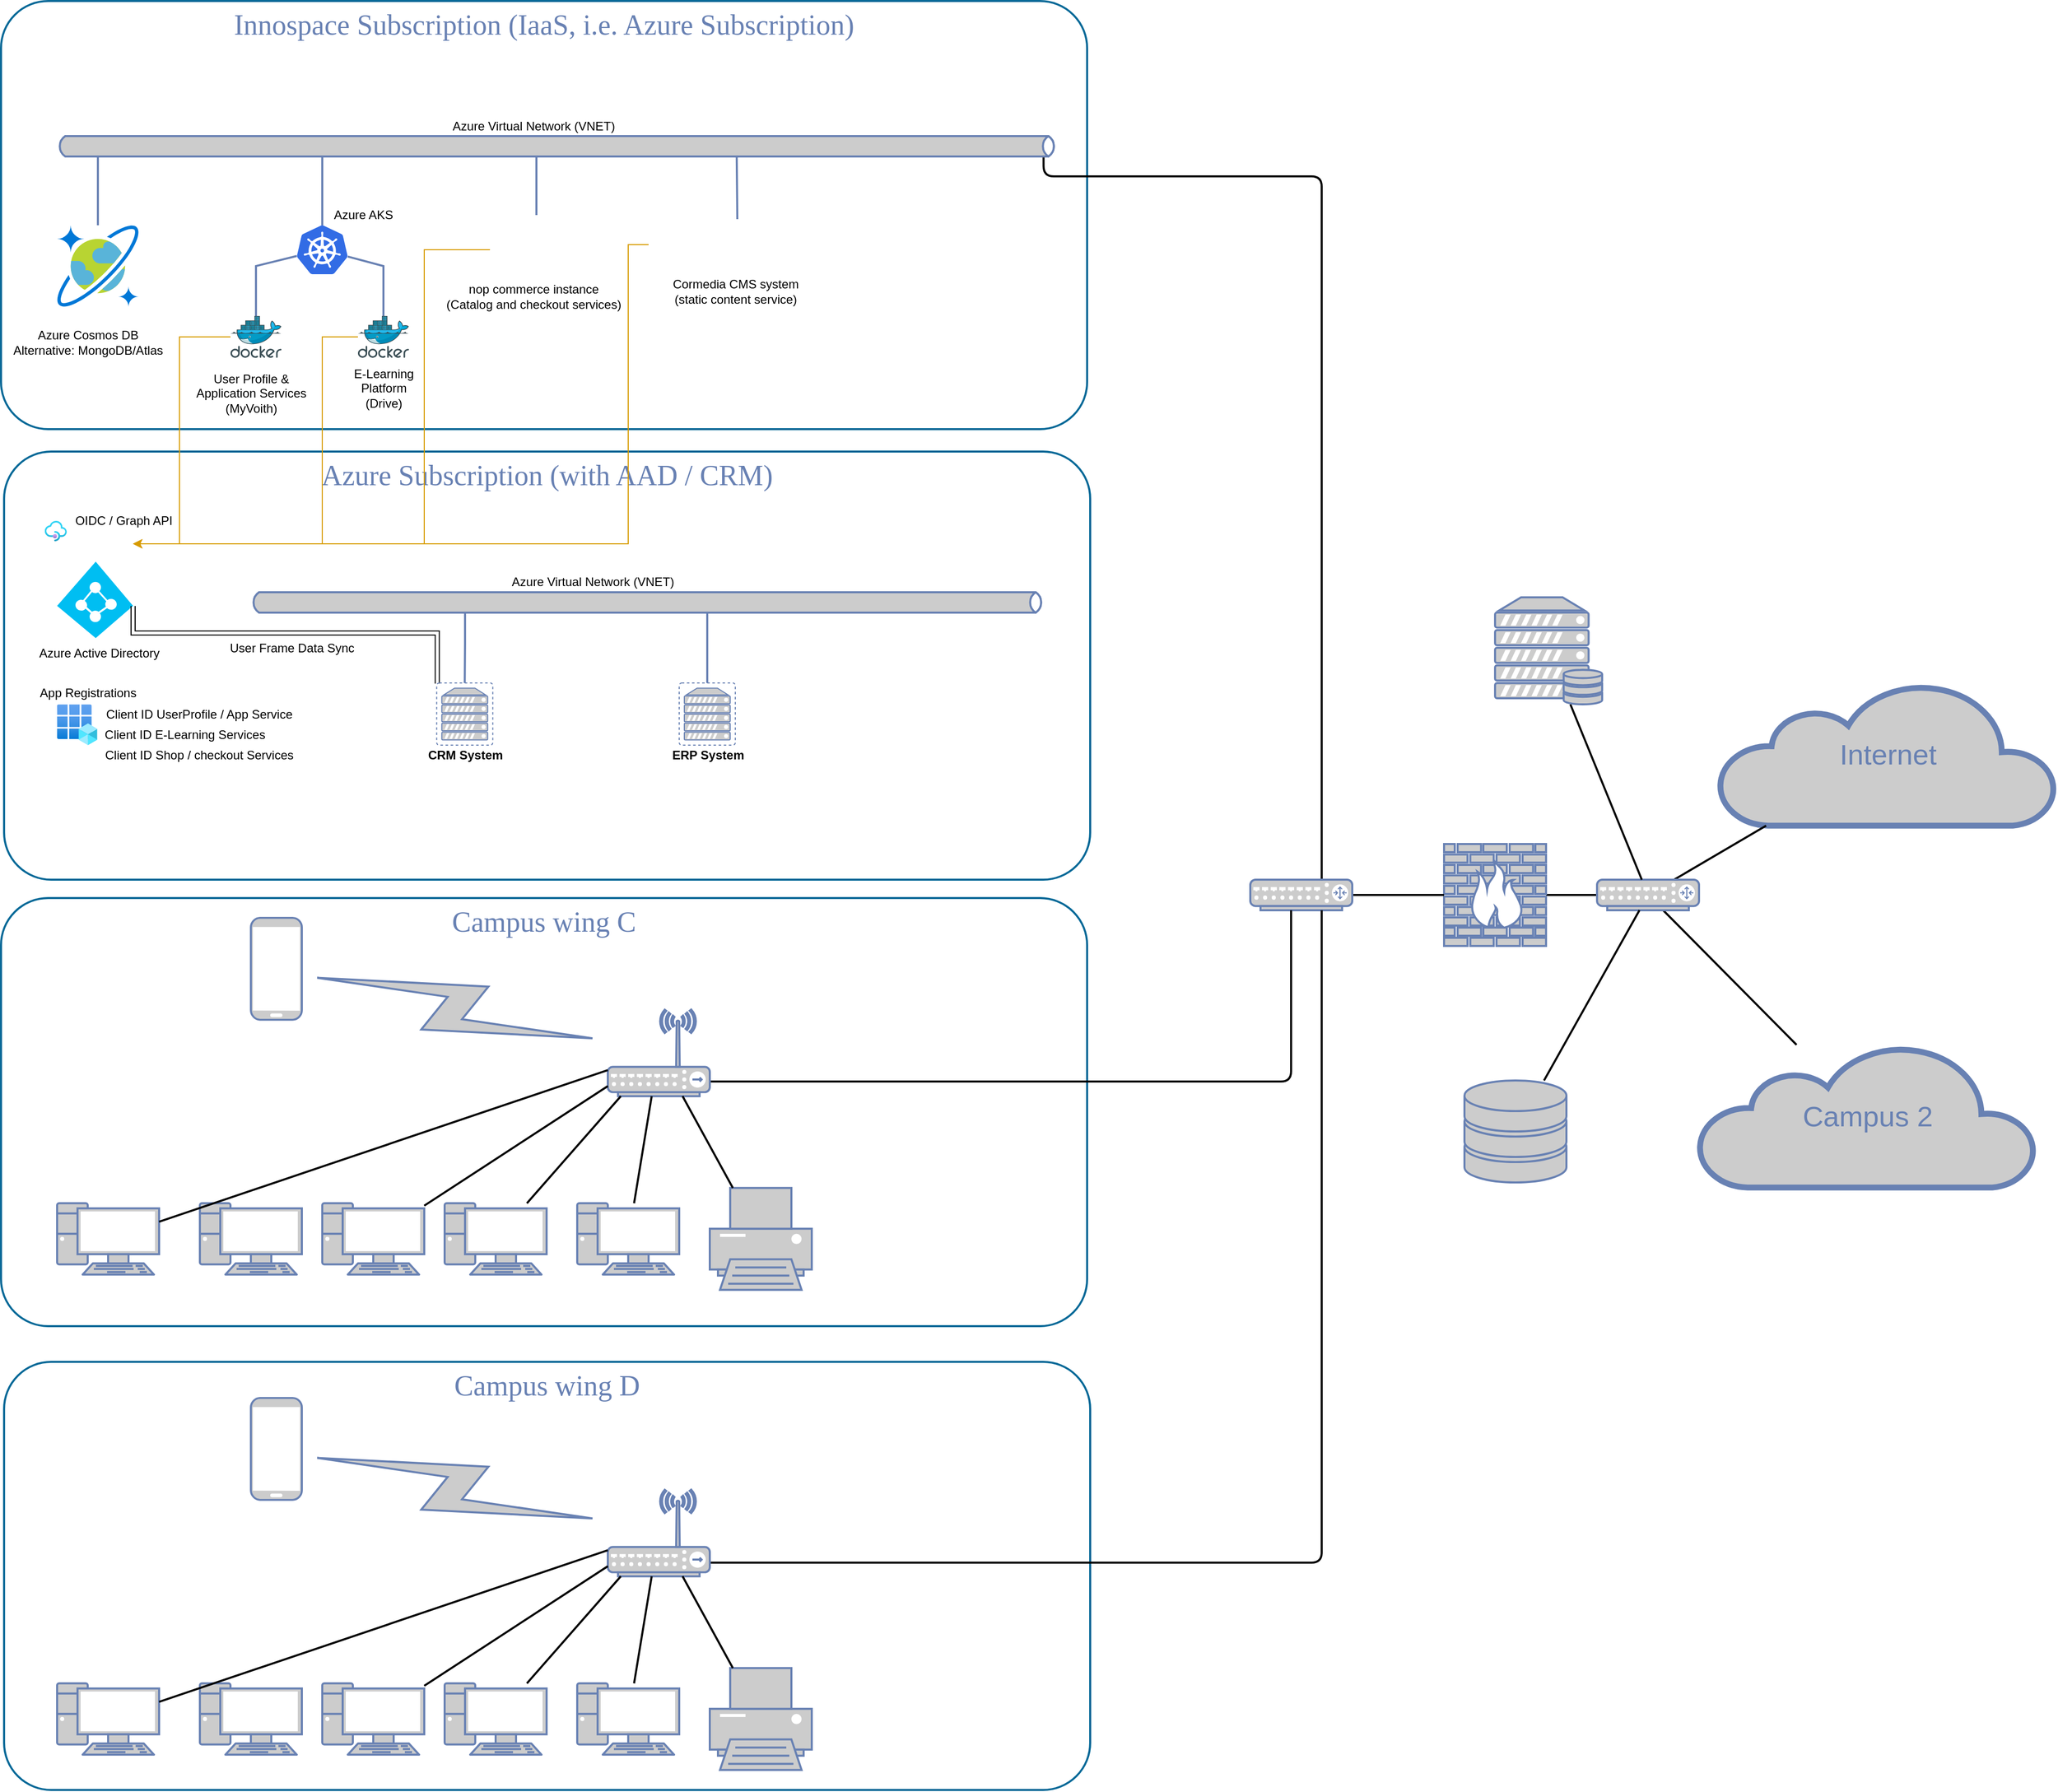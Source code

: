 <mxfile version="14.4.3" type="github">
  <diagram name="Page-1" id="bfe91b75-5d2c-26a0-9c1d-138518896778">
    <mxGraphModel dx="1182" dy="732" grid="1" gridSize="10" guides="1" tooltips="1" connect="1" arrows="1" fold="1" page="1" pageScale="1" pageWidth="1100" pageHeight="850" background="#ffffff" math="0" shadow="0">
      <root>
        <mxCell id="0" />
        <mxCell id="1" parent="0" />
        <mxCell id="7c3789c024ecab99-82" value="Campus wing D" style="rounded=1;whiteSpace=wrap;html=1;shadow=0;comic=0;strokeColor=#036897;strokeWidth=2;fillColor=none;fontFamily=Verdana;fontSize=28;fontColor=#6881B3;align=center;arcSize=11;verticalAlign=top;" parent="1" vertex="1">
          <mxGeometry x="78" y="1355" width="1065" height="420" as="geometry" />
        </mxCell>
        <mxCell id="7c3789c024ecab99-81" value="Campus wing C" style="rounded=1;whiteSpace=wrap;html=1;shadow=0;comic=0;strokeColor=#036897;strokeWidth=2;fillColor=none;fontFamily=Verdana;fontSize=28;fontColor=#6881B3;align=center;arcSize=11;verticalAlign=top;" parent="1" vertex="1">
          <mxGeometry x="75" y="900" width="1065" height="420" as="geometry" />
        </mxCell>
        <mxCell id="7c3789c024ecab99-79" value="Azure Subscription (with AAD / CRM)" style="rounded=1;whiteSpace=wrap;html=1;shadow=0;comic=0;strokeColor=#036897;strokeWidth=2;fillColor=none;fontFamily=Verdana;fontSize=28;fontColor=#6881B3;align=center;arcSize=11;verticalAlign=top;" parent="1" vertex="1">
          <mxGeometry x="78" y="462" width="1065" height="420" as="geometry" />
        </mxCell>
        <mxCell id="7c3789c024ecab99-78" value="Innospace Subscription (IaaS, i.e. Azure Subscription)" style="rounded=1;whiteSpace=wrap;html=1;shadow=0;comic=0;strokeColor=#036897;strokeWidth=2;fillColor=none;fontFamily=Verdana;fontSize=28;fontColor=#6881B3;align=center;arcSize=11;verticalAlign=top;" parent="1" vertex="1">
          <mxGeometry x="75" y="20" width="1065" height="420" as="geometry" />
        </mxCell>
        <mxCell id="7c3789c024ecab99-55" style="edgeStyle=none;html=1;labelBackgroundColor=none;endArrow=none;endFill=0;strokeWidth=2;fontFamily=Verdana;fontSize=28;fontColor=#6881B3;" parent="1" source="7c3789c024ecab99-8" target="7c3789c024ecab99-54" edge="1">
          <mxGeometry relative="1" as="geometry">
            <mxPoint x="1660" y="837.0" as="targetPoint" />
          </mxGeometry>
        </mxCell>
        <mxCell id="7c3789c024ecab99-8" value="" style="fontColor=#0066CC;verticalAlign=top;verticalLabelPosition=bottom;labelPosition=center;align=center;html=1;fillColor=#CCCCCC;strokeColor=#6881B3;gradientColor=none;gradientDirection=north;strokeWidth=2;shape=mxgraph.networks.firewall;rounded=0;shadow=0;comic=0;" parent="1" vertex="1">
          <mxGeometry x="1490" y="847" width="100" height="100" as="geometry" />
        </mxCell>
        <mxCell id="7c3789c024ecab99-18" style="edgeStyle=orthogonalEdgeStyle;html=1;labelBackgroundColor=none;endArrow=none;endFill=0;strokeWidth=2;fontFamily=Verdana;fontSize=15;fontColor=#036897;exitX=0.987;exitY=0.725;exitDx=0;exitDy=0;exitPerimeter=0;" parent="1" source="zYysgDhRsV4P9b-H903_-1" target="7c3789c024ecab99-10" edge="1">
          <mxGeometry relative="1" as="geometry">
            <mxPoint x="1110" y="310" as="targetPoint" />
            <Array as="points">
              <mxPoint x="1097" y="192" />
              <mxPoint x="1370" y="192" />
            </Array>
            <mxPoint x="770.0" y="192" as="sourcePoint" />
          </mxGeometry>
        </mxCell>
        <mxCell id="7c3789c024ecab99-52" style="edgeStyle=none;html=1;labelBackgroundColor=none;endArrow=none;endFill=0;strokeWidth=2;fontFamily=Verdana;fontSize=15;fontColor=#036897;" parent="1" source="7c3789c024ecab99-10" target="7c3789c024ecab99-8" edge="1">
          <mxGeometry relative="1" as="geometry">
            <mxPoint x="1550.0" y="917" as="targetPoint" />
          </mxGeometry>
        </mxCell>
        <mxCell id="7c3789c024ecab99-10" value="" style="fontColor=#0066CC;verticalAlign=top;verticalLabelPosition=bottom;labelPosition=center;align=center;html=1;fillColor=#CCCCCC;strokeColor=#6881B3;gradientColor=none;gradientDirection=north;strokeWidth=2;shape=mxgraph.networks.router;rounded=0;shadow=0;comic=0;" parent="1" vertex="1">
          <mxGeometry x="1300" y="882" width="100" height="30" as="geometry" />
        </mxCell>
        <mxCell id="7c3789c024ecab99-34" value="" style="fontColor=#0066CC;verticalAlign=top;verticalLabelPosition=bottom;labelPosition=center;align=center;html=1;fillColor=#CCCCCC;strokeColor=#6881B3;gradientColor=none;gradientDirection=north;strokeWidth=2;shape=mxgraph.networks.pc;rounded=0;shadow=0;comic=0;" parent="1" vertex="1">
          <mxGeometry x="130.0" y="1199.412" width="100" height="70" as="geometry" />
        </mxCell>
        <mxCell id="7c3789c024ecab99-35" value="" style="fontColor=#0066CC;verticalAlign=top;verticalLabelPosition=bottom;labelPosition=center;align=center;html=1;fillColor=#CCCCCC;strokeColor=#6881B3;gradientColor=none;gradientDirection=north;strokeWidth=2;shape=mxgraph.networks.pc;rounded=0;shadow=0;comic=0;" parent="1" vertex="1">
          <mxGeometry x="270.0" y="1199.412" width="100" height="70" as="geometry" />
        </mxCell>
        <mxCell id="7c3789c024ecab99-37" value="" style="fontColor=#0066CC;verticalAlign=top;verticalLabelPosition=bottom;labelPosition=center;align=center;html=1;fillColor=#CCCCCC;strokeColor=#6881B3;gradientColor=none;gradientDirection=north;strokeWidth=2;shape=mxgraph.networks.pc;rounded=0;shadow=0;comic=0;" parent="1" vertex="1">
          <mxGeometry x="390.0" y="1199.412" width="100" height="70" as="geometry" />
        </mxCell>
        <mxCell id="7c3789c024ecab99-39" value="" style="fontColor=#0066CC;verticalAlign=top;verticalLabelPosition=bottom;labelPosition=center;align=center;html=1;fillColor=#CCCCCC;strokeColor=#6881B3;gradientColor=none;gradientDirection=north;strokeWidth=2;shape=mxgraph.networks.pc;rounded=0;shadow=0;comic=0;" parent="1" vertex="1">
          <mxGeometry x="510.0" y="1199.412" width="100" height="70" as="geometry" />
        </mxCell>
        <mxCell id="7c3789c024ecab99-41" value="" style="fontColor=#0066CC;verticalAlign=top;verticalLabelPosition=bottom;labelPosition=center;align=center;html=1;fillColor=#CCCCCC;strokeColor=#6881B3;gradientColor=none;gradientDirection=north;strokeWidth=2;shape=mxgraph.networks.pc;rounded=0;shadow=0;comic=0;" parent="1" vertex="1">
          <mxGeometry x="640.0" y="1199.412" width="100" height="70" as="geometry" />
        </mxCell>
        <mxCell id="7c3789c024ecab99-43" value="" style="fontColor=#0066CC;verticalAlign=top;verticalLabelPosition=bottom;labelPosition=center;align=center;html=1;fillColor=#CCCCCC;strokeColor=#6881B3;gradientColor=none;gradientDirection=north;strokeWidth=2;shape=mxgraph.networks.printer;rounded=0;shadow=0;comic=0;" parent="1" vertex="1">
          <mxGeometry x="770.0" y="1184.412" width="100" height="100" as="geometry" />
        </mxCell>
        <mxCell id="7c3789c024ecab99-51" style="edgeStyle=orthogonalEdgeStyle;html=1;labelBackgroundColor=none;endArrow=none;endFill=0;strokeWidth=2;fontFamily=Verdana;fontSize=15;fontColor=#036897;" parent="1" source="7c3789c024ecab99-44" target="7c3789c024ecab99-10" edge="1">
          <mxGeometry relative="1" as="geometry">
            <mxPoint x="1180" y="430" as="targetPoint" />
            <Array as="points">
              <mxPoint x="1340" y="1080" />
            </Array>
          </mxGeometry>
        </mxCell>
        <mxCell id="7c3789c024ecab99-44" value="" style="fontColor=#0066CC;verticalAlign=top;verticalLabelPosition=bottom;labelPosition=center;align=center;html=1;fillColor=#CCCCCC;strokeColor=#6881B3;gradientColor=none;gradientDirection=north;strokeWidth=2;shape=mxgraph.networks.wireless_hub;rounded=0;shadow=0;comic=0;" parent="1" vertex="1">
          <mxGeometry x="670.0" y="1009.412" width="100" height="85" as="geometry" />
        </mxCell>
        <mxCell id="7c3789c024ecab99-33" style="edgeStyle=none;html=1;labelBackgroundColor=none;endArrow=none;endFill=0;strokeWidth=2;fontFamily=Verdana;fontSize=15;fontColor=#036897;" parent="1" source="7c3789c024ecab99-34" target="7c3789c024ecab99-44" edge="1">
          <mxGeometry relative="1" as="geometry">
            <mxPoint x="650.0" y="1129.412" as="targetPoint" />
          </mxGeometry>
        </mxCell>
        <mxCell id="7c3789c024ecab99-36" style="edgeStyle=none;html=1;labelBackgroundColor=none;endArrow=none;endFill=0;strokeWidth=2;fontFamily=Verdana;fontSize=15;fontColor=#036897;" parent="1" source="7c3789c024ecab99-37" target="7c3789c024ecab99-44" edge="1">
          <mxGeometry relative="1" as="geometry" />
        </mxCell>
        <mxCell id="7c3789c024ecab99-38" style="edgeStyle=none;html=1;labelBackgroundColor=none;endArrow=none;endFill=0;strokeWidth=2;fontFamily=Verdana;fontSize=15;fontColor=#036897;" parent="1" source="7c3789c024ecab99-39" target="7c3789c024ecab99-44" edge="1">
          <mxGeometry relative="1" as="geometry" />
        </mxCell>
        <mxCell id="7c3789c024ecab99-40" style="edgeStyle=none;html=1;labelBackgroundColor=none;endArrow=none;endFill=0;strokeWidth=2;fontFamily=Verdana;fontSize=15;fontColor=#036897;" parent="1" source="7c3789c024ecab99-41" target="7c3789c024ecab99-44" edge="1">
          <mxGeometry relative="1" as="geometry" />
        </mxCell>
        <mxCell id="7c3789c024ecab99-42" style="edgeStyle=none;html=1;labelBackgroundColor=none;endArrow=none;endFill=0;strokeWidth=2;fontFamily=Verdana;fontSize=15;fontColor=#036897;" parent="1" source="7c3789c024ecab99-43" target="7c3789c024ecab99-44" edge="1">
          <mxGeometry relative="1" as="geometry" />
        </mxCell>
        <mxCell id="7c3789c024ecab99-45" value="" style="html=1;fillColor=#CCCCCC;strokeColor=#6881B3;gradientColor=none;gradientDirection=north;strokeWidth=2;shape=mxgraph.networks.comm_link_edge;html=1;labelBackgroundColor=none;endArrow=none;endFill=0;fontFamily=Verdana;fontSize=20;" parent="1" source="7c3789c024ecab99-44" target="7c3789c024ecab99-46" edge="1">
          <mxGeometry width="100" height="100" relative="1" as="geometry">
            <mxPoint x="900.0" y="1109.412" as="sourcePoint" />
            <mxPoint x="603.0" y="1022.412" as="targetPoint" />
          </mxGeometry>
        </mxCell>
        <mxCell id="7c3789c024ecab99-46" value="" style="fontColor=#0066CC;verticalAlign=top;verticalLabelPosition=bottom;labelPosition=center;align=center;html=1;fillColor=#CCCCCC;strokeColor=#6881B3;gradientColor=none;gradientDirection=north;strokeWidth=2;shape=mxgraph.networks.mobile;rounded=0;shadow=0;comic=0;" parent="1" vertex="1">
          <mxGeometry x="320.0" y="919.412" width="50" height="100" as="geometry" />
        </mxCell>
        <mxCell id="7c3789c024ecab99-53" value="Internet" style="html=1;fillColor=#CCCCCC;strokeColor=#6881B3;gradientColor=none;gradientDirection=north;strokeWidth=2;shape=mxgraph.networks.cloud;fontColor=#6881B3;rounded=0;shadow=0;comic=0;align=center;fontSize=28;" parent="1" vertex="1">
          <mxGeometry x="1760" y="689" width="330" height="140" as="geometry" />
        </mxCell>
        <mxCell id="7c3789c024ecab99-56" style="edgeStyle=none;html=1;labelBackgroundColor=none;endArrow=none;endFill=0;strokeWidth=2;fontFamily=Verdana;fontSize=28;fontColor=#6881B3;" parent="1" source="7c3789c024ecab99-54" target="7c3789c024ecab99-53" edge="1">
          <mxGeometry relative="1" as="geometry" />
        </mxCell>
        <mxCell id="7c3789c024ecab99-77" style="edgeStyle=none;html=1;labelBackgroundColor=none;endArrow=none;endFill=0;strokeWidth=2;fontFamily=Verdana;fontSize=28;fontColor=#6881B3;" parent="1" source="7c3789c024ecab99-54" target="7c3789c024ecab99-76" edge="1">
          <mxGeometry relative="1" as="geometry" />
        </mxCell>
        <mxCell id="7c3789c024ecab99-54" value="" style="fontColor=#0066CC;verticalAlign=top;verticalLabelPosition=bottom;labelPosition=center;align=center;html=1;fillColor=#CCCCCC;strokeColor=#6881B3;gradientColor=none;gradientDirection=north;strokeWidth=2;shape=mxgraph.networks.router;rounded=0;shadow=0;comic=0;" parent="1" vertex="1">
          <mxGeometry x="1640" y="882" width="100" height="30" as="geometry" />
        </mxCell>
        <mxCell id="7c3789c024ecab99-60" style="edgeStyle=none;html=1;labelBackgroundColor=none;endArrow=none;endFill=0;strokeWidth=2;fontFamily=Verdana;fontSize=28;fontColor=#6881B3;" parent="1" source="7c3789c024ecab99-57" target="7c3789c024ecab99-54" edge="1">
          <mxGeometry relative="1" as="geometry" />
        </mxCell>
        <mxCell id="7c3789c024ecab99-57" value="" style="fontColor=#0066CC;verticalAlign=top;verticalLabelPosition=bottom;labelPosition=center;align=center;html=1;fillColor=#CCCCCC;strokeColor=#6881B3;gradientColor=none;gradientDirection=north;strokeWidth=2;shape=mxgraph.networks.storage;rounded=0;shadow=0;comic=0;" parent="1" vertex="1">
          <mxGeometry x="1510" y="1079" width="100" height="100" as="geometry" />
        </mxCell>
        <mxCell id="7c3789c024ecab99-59" style="edgeStyle=none;html=1;labelBackgroundColor=none;endArrow=none;endFill=0;strokeWidth=2;fontFamily=Verdana;fontSize=28;fontColor=#6881B3;" parent="1" source="7c3789c024ecab99-58" target="7c3789c024ecab99-54" edge="1">
          <mxGeometry relative="1" as="geometry">
            <mxPoint x="1570" y="827" as="targetPoint" />
          </mxGeometry>
        </mxCell>
        <mxCell id="7c3789c024ecab99-58" value="" style="fontColor=#0066CC;verticalAlign=top;verticalLabelPosition=bottom;labelPosition=center;align=center;html=1;fillColor=#CCCCCC;strokeColor=#6881B3;gradientColor=none;gradientDirection=north;strokeWidth=2;shape=mxgraph.networks.server_storage;rounded=0;shadow=0;comic=0;" parent="1" vertex="1">
          <mxGeometry x="1540" y="605" width="105" height="105" as="geometry" />
        </mxCell>
        <mxCell id="7c3789c024ecab99-61" value="" style="fontColor=#0066CC;verticalAlign=top;verticalLabelPosition=bottom;labelPosition=center;align=center;html=1;fillColor=#CCCCCC;strokeColor=#6881B3;gradientColor=none;gradientDirection=north;strokeWidth=2;shape=mxgraph.networks.pc;rounded=0;shadow=0;comic=0;" parent="1" vertex="1">
          <mxGeometry x="130.0" y="1670.412" width="100" height="70" as="geometry" />
        </mxCell>
        <mxCell id="7c3789c024ecab99-62" value="" style="fontColor=#0066CC;verticalAlign=top;verticalLabelPosition=bottom;labelPosition=center;align=center;html=1;fillColor=#CCCCCC;strokeColor=#6881B3;gradientColor=none;gradientDirection=north;strokeWidth=2;shape=mxgraph.networks.pc;rounded=0;shadow=0;comic=0;" parent="1" vertex="1">
          <mxGeometry x="270.0" y="1670.412" width="100" height="70" as="geometry" />
        </mxCell>
        <mxCell id="7c3789c024ecab99-63" value="" style="fontColor=#0066CC;verticalAlign=top;verticalLabelPosition=bottom;labelPosition=center;align=center;html=1;fillColor=#CCCCCC;strokeColor=#6881B3;gradientColor=none;gradientDirection=north;strokeWidth=2;shape=mxgraph.networks.pc;rounded=0;shadow=0;comic=0;" parent="1" vertex="1">
          <mxGeometry x="390.0" y="1670.412" width="100" height="70" as="geometry" />
        </mxCell>
        <mxCell id="7c3789c024ecab99-64" value="" style="fontColor=#0066CC;verticalAlign=top;verticalLabelPosition=bottom;labelPosition=center;align=center;html=1;fillColor=#CCCCCC;strokeColor=#6881B3;gradientColor=none;gradientDirection=north;strokeWidth=2;shape=mxgraph.networks.pc;rounded=0;shadow=0;comic=0;" parent="1" vertex="1">
          <mxGeometry x="510.0" y="1670.412" width="100" height="70" as="geometry" />
        </mxCell>
        <mxCell id="7c3789c024ecab99-65" value="" style="fontColor=#0066CC;verticalAlign=top;verticalLabelPosition=bottom;labelPosition=center;align=center;html=1;fillColor=#CCCCCC;strokeColor=#6881B3;gradientColor=none;gradientDirection=north;strokeWidth=2;shape=mxgraph.networks.pc;rounded=0;shadow=0;comic=0;" parent="1" vertex="1">
          <mxGeometry x="640.0" y="1670.412" width="100" height="70" as="geometry" />
        </mxCell>
        <mxCell id="7c3789c024ecab99-66" value="" style="fontColor=#0066CC;verticalAlign=top;verticalLabelPosition=bottom;labelPosition=center;align=center;html=1;fillColor=#CCCCCC;strokeColor=#6881B3;gradientColor=none;gradientDirection=north;strokeWidth=2;shape=mxgraph.networks.printer;rounded=0;shadow=0;comic=0;" parent="1" vertex="1">
          <mxGeometry x="770.0" y="1655.412" width="100" height="100" as="geometry" />
        </mxCell>
        <mxCell id="7c3789c024ecab99-75" style="edgeStyle=orthogonalEdgeStyle;html=1;labelBackgroundColor=none;endArrow=none;endFill=0;strokeWidth=2;fontFamily=Verdana;fontSize=28;fontColor=#6881B3;" parent="1" source="7c3789c024ecab99-67" target="7c3789c024ecab99-10" edge="1">
          <mxGeometry relative="1" as="geometry">
            <mxPoint x="1240" y="760" as="targetPoint" />
            <Array as="points">
              <mxPoint x="1370" y="1552" />
            </Array>
          </mxGeometry>
        </mxCell>
        <mxCell id="7c3789c024ecab99-67" value="" style="fontColor=#0066CC;verticalAlign=top;verticalLabelPosition=bottom;labelPosition=center;align=center;html=1;fillColor=#CCCCCC;strokeColor=#6881B3;gradientColor=none;gradientDirection=north;strokeWidth=2;shape=mxgraph.networks.wireless_hub;rounded=0;shadow=0;comic=0;" parent="1" vertex="1">
          <mxGeometry x="670.0" y="1480.412" width="100" height="85" as="geometry" />
        </mxCell>
        <mxCell id="7c3789c024ecab99-68" style="edgeStyle=none;html=1;labelBackgroundColor=none;endArrow=none;endFill=0;strokeWidth=2;fontFamily=Verdana;fontSize=15;fontColor=#036897;" parent="1" source="7c3789c024ecab99-61" target="7c3789c024ecab99-67" edge="1">
          <mxGeometry relative="1" as="geometry">
            <mxPoint x="650.0" y="1600.412" as="targetPoint" />
          </mxGeometry>
        </mxCell>
        <mxCell id="7c3789c024ecab99-69" style="edgeStyle=none;html=1;labelBackgroundColor=none;endArrow=none;endFill=0;strokeWidth=2;fontFamily=Verdana;fontSize=15;fontColor=#036897;" parent="1" source="7c3789c024ecab99-63" target="7c3789c024ecab99-67" edge="1">
          <mxGeometry relative="1" as="geometry" />
        </mxCell>
        <mxCell id="7c3789c024ecab99-70" style="edgeStyle=none;html=1;labelBackgroundColor=none;endArrow=none;endFill=0;strokeWidth=2;fontFamily=Verdana;fontSize=15;fontColor=#036897;" parent="1" source="7c3789c024ecab99-64" target="7c3789c024ecab99-67" edge="1">
          <mxGeometry relative="1" as="geometry" />
        </mxCell>
        <mxCell id="7c3789c024ecab99-71" style="edgeStyle=none;html=1;labelBackgroundColor=none;endArrow=none;endFill=0;strokeWidth=2;fontFamily=Verdana;fontSize=15;fontColor=#036897;" parent="1" source="7c3789c024ecab99-65" target="7c3789c024ecab99-67" edge="1">
          <mxGeometry relative="1" as="geometry" />
        </mxCell>
        <mxCell id="7c3789c024ecab99-72" style="edgeStyle=none;html=1;labelBackgroundColor=none;endArrow=none;endFill=0;strokeWidth=2;fontFamily=Verdana;fontSize=15;fontColor=#036897;" parent="1" source="7c3789c024ecab99-66" target="7c3789c024ecab99-67" edge="1">
          <mxGeometry relative="1" as="geometry" />
        </mxCell>
        <mxCell id="7c3789c024ecab99-73" value="" style="html=1;fillColor=#CCCCCC;strokeColor=#6881B3;gradientColor=none;gradientDirection=north;strokeWidth=2;shape=mxgraph.networks.comm_link_edge;html=1;labelBackgroundColor=none;endArrow=none;endFill=0;fontFamily=Verdana;fontSize=20;" parent="1" source="7c3789c024ecab99-67" target="7c3789c024ecab99-74" edge="1">
          <mxGeometry width="100" height="100" relative="1" as="geometry">
            <mxPoint x="900.0" y="1580.412" as="sourcePoint" />
            <mxPoint x="603.0" y="1493.412" as="targetPoint" />
          </mxGeometry>
        </mxCell>
        <mxCell id="7c3789c024ecab99-74" value="" style="fontColor=#0066CC;verticalAlign=top;verticalLabelPosition=bottom;labelPosition=center;align=center;html=1;fillColor=#CCCCCC;strokeColor=#6881B3;gradientColor=none;gradientDirection=north;strokeWidth=2;shape=mxgraph.networks.mobile;rounded=0;shadow=0;comic=0;" parent="1" vertex="1">
          <mxGeometry x="320.0" y="1390.412" width="50" height="100" as="geometry" />
        </mxCell>
        <mxCell id="7c3789c024ecab99-76" value="Campus 2" style="html=1;fillColor=#CCCCCC;strokeColor=#6881B3;gradientColor=none;gradientDirection=north;strokeWidth=2;shape=mxgraph.networks.cloud;fontColor=#6881B3;rounded=0;shadow=0;comic=0;align=center;fontSize=28;" parent="1" vertex="1">
          <mxGeometry x="1740" y="1044" width="330" height="140" as="geometry" />
        </mxCell>
        <mxCell id="zYysgDhRsV4P9b-H903_-1" value="" style="html=1;fillColor=#CCCCCC;strokeColor=#6881B3;gradientColor=none;gradientDirection=north;strokeWidth=2;shape=mxgraph.networks.bus;gradientColor=none;gradientDirection=north;fontColor=#ffffff;perimeter=backbonePerimeter;backboneSize=20;" vertex="1" parent="1">
          <mxGeometry x="130" y="152.5" width="980" height="20" as="geometry" />
        </mxCell>
        <mxCell id="zYysgDhRsV4P9b-H903_-6" value="" style="strokeColor=#6881B3;edgeStyle=none;rounded=0;endArrow=none;html=1;strokeWidth=2;" edge="1" target="zYysgDhRsV4P9b-H903_-1" parent="1" source="zYysgDhRsV4P9b-H903_-11">
          <mxGeometry relative="1" as="geometry">
            <mxPoint x="170" y="232.5" as="sourcePoint" />
          </mxGeometry>
        </mxCell>
        <mxCell id="zYysgDhRsV4P9b-H903_-11" value="" style="aspect=fixed;html=1;points=[];align=center;image;fontSize=12;image=img/lib/mscae/CosmosDB.svg;" vertex="1" parent="1">
          <mxGeometry x="130" y="240" width="80" height="80" as="geometry" />
        </mxCell>
        <mxCell id="zYysgDhRsV4P9b-H903_-12" value="Azure Cosmos DB&lt;br&gt;Alternative: MongoDB/Atlas" style="text;html=1;resizable=0;autosize=1;align=center;verticalAlign=middle;points=[];fillColor=none;strokeColor=none;rounded=0;" vertex="1" parent="1">
          <mxGeometry x="80" y="340" width="160" height="30" as="geometry" />
        </mxCell>
        <mxCell id="zYysgDhRsV4P9b-H903_-13" value="" style="aspect=fixed;html=1;points=[];align=center;image;fontSize=12;image=img/lib/mscae/Kubernetes.svg;" vertex="1" parent="1">
          <mxGeometry x="365" y="240" width="50" height="48" as="geometry" />
        </mxCell>
        <mxCell id="zYysgDhRsV4P9b-H903_-14" value="" style="strokeColor=#6881B3;edgeStyle=none;rounded=0;endArrow=none;html=1;strokeWidth=2;" edge="1" parent="1" source="zYysgDhRsV4P9b-H903_-13" target="zYysgDhRsV4P9b-H903_-1">
          <mxGeometry relative="1" as="geometry">
            <mxPoint x="180" y="242.5" as="sourcePoint" />
            <mxPoint x="180" y="181.5" as="targetPoint" />
            <Array as="points">
              <mxPoint x="390" y="210" />
            </Array>
          </mxGeometry>
        </mxCell>
        <mxCell id="zYysgDhRsV4P9b-H903_-15" value="Azure AKS" style="text;html=1;resizable=0;autosize=1;align=center;verticalAlign=middle;points=[];fillColor=none;strokeColor=none;rounded=0;" vertex="1" parent="1">
          <mxGeometry x="395" y="220" width="70" height="20" as="geometry" />
        </mxCell>
        <mxCell id="zYysgDhRsV4P9b-H903_-16" value="Azure Virtual Network (VNET)" style="text;html=1;resizable=0;autosize=1;align=center;verticalAlign=middle;points=[];fillColor=none;strokeColor=none;rounded=0;" vertex="1" parent="1">
          <mxGeometry x="512.21" y="132.5" width="170" height="20" as="geometry" />
        </mxCell>
        <mxCell id="zYysgDhRsV4P9b-H903_-45" style="edgeStyle=elbowEdgeStyle;rounded=0;orthogonalLoop=1;jettySize=auto;html=1;entryX=1;entryY=0.5;entryDx=0;entryDy=0;fillColor=#ffe6cc;strokeColor=#d79b00;" edge="1" parent="1" source="zYysgDhRsV4P9b-H903_-17" target="zYysgDhRsV4P9b-H903_-43">
          <mxGeometry relative="1" as="geometry">
            <Array as="points">
              <mxPoint x="250" y="460" />
            </Array>
          </mxGeometry>
        </mxCell>
        <mxCell id="zYysgDhRsV4P9b-H903_-17" value="" style="aspect=fixed;html=1;points=[];align=center;image;fontSize=12;image=img/lib/mscae/Docker.svg;" vertex="1" parent="1">
          <mxGeometry x="300" y="329" width="50" height="41" as="geometry" />
        </mxCell>
        <mxCell id="zYysgDhRsV4P9b-H903_-46" style="edgeStyle=elbowEdgeStyle;rounded=0;orthogonalLoop=1;jettySize=auto;html=1;entryX=1;entryY=0.5;entryDx=0;entryDy=0;fillColor=#ffe6cc;strokeColor=#d79b00;" edge="1" parent="1" source="zYysgDhRsV4P9b-H903_-18" target="zYysgDhRsV4P9b-H903_-43">
          <mxGeometry relative="1" as="geometry">
            <Array as="points">
              <mxPoint x="390" y="450" />
            </Array>
          </mxGeometry>
        </mxCell>
        <mxCell id="zYysgDhRsV4P9b-H903_-18" value="" style="aspect=fixed;html=1;points=[];align=center;image;fontSize=12;image=img/lib/mscae/Docker.svg;" vertex="1" parent="1">
          <mxGeometry x="425" y="329" width="50" height="41" as="geometry" />
        </mxCell>
        <mxCell id="zYysgDhRsV4P9b-H903_-19" value="User Profile &amp;amp; &lt;br&gt;Application Services&lt;br&gt;(MyVoith)" style="text;html=1;resizable=0;autosize=1;align=center;verticalAlign=middle;points=[];fillColor=none;strokeColor=none;rounded=0;" vertex="1" parent="1">
          <mxGeometry x="260" y="380" width="120" height="50" as="geometry" />
        </mxCell>
        <mxCell id="zYysgDhRsV4P9b-H903_-20" value="E-Learning&lt;br&gt;Platform&lt;br&gt;(Drive)" style="text;html=1;resizable=0;autosize=1;align=center;verticalAlign=middle;points=[];fillColor=none;strokeColor=none;rounded=0;" vertex="1" parent="1">
          <mxGeometry x="415" y="375" width="70" height="50" as="geometry" />
        </mxCell>
        <mxCell id="zYysgDhRsV4P9b-H903_-22" value="" style="strokeColor=#6881B3;edgeStyle=none;rounded=0;endArrow=none;html=1;strokeWidth=2;" edge="1" parent="1" source="zYysgDhRsV4P9b-H903_-17" target="zYysgDhRsV4P9b-H903_-13">
          <mxGeometry relative="1" as="geometry">
            <mxPoint x="400" y="250" as="sourcePoint" />
            <mxPoint x="400" y="181.5" as="targetPoint" />
            <Array as="points">
              <mxPoint x="325" y="280" />
            </Array>
          </mxGeometry>
        </mxCell>
        <mxCell id="zYysgDhRsV4P9b-H903_-24" value="" style="strokeColor=#6881B3;edgeStyle=none;rounded=0;endArrow=none;html=1;strokeWidth=2;" edge="1" parent="1" source="zYysgDhRsV4P9b-H903_-18" target="zYysgDhRsV4P9b-H903_-13">
          <mxGeometry relative="1" as="geometry">
            <mxPoint x="335" y="339" as="sourcePoint" />
            <mxPoint x="375" y="280.154" as="targetPoint" />
            <Array as="points">
              <mxPoint x="450" y="280" />
            </Array>
          </mxGeometry>
        </mxCell>
        <mxCell id="zYysgDhRsV4P9b-H903_-47" style="edgeStyle=elbowEdgeStyle;rounded=0;orthogonalLoop=1;jettySize=auto;html=1;exitX=0;exitY=0.5;exitDx=0;exitDy=0;entryX=1;entryY=0.5;entryDx=0;entryDy=0;fillColor=#ffe6cc;strokeColor=#d79b00;" edge="1" parent="1" source="zYysgDhRsV4P9b-H903_-26" target="zYysgDhRsV4P9b-H903_-43">
          <mxGeometry relative="1" as="geometry">
            <Array as="points">
              <mxPoint x="490" y="430" />
            </Array>
          </mxGeometry>
        </mxCell>
        <mxCell id="zYysgDhRsV4P9b-H903_-26" value="" style="shape=image;imageAspect=0;aspect=fixed;verticalLabelPosition=bottom;verticalAlign=top;image=https://upload.wikimedia.org/wikipedia/commons/4/42/Nop.jpg;" vertex="1" parent="1">
          <mxGeometry x="554.42" y="234" width="85.58" height="60" as="geometry" />
        </mxCell>
        <mxCell id="zYysgDhRsV4P9b-H903_-27" value="" style="strokeColor=#6881B3;rounded=0;endArrow=none;html=1;strokeWidth=2;" edge="1" parent="1" target="zYysgDhRsV4P9b-H903_-1">
          <mxGeometry relative="1" as="geometry">
            <mxPoint x="600" y="230" as="sourcePoint" />
            <mxPoint x="400" y="181.5" as="targetPoint" />
          </mxGeometry>
        </mxCell>
        <mxCell id="zYysgDhRsV4P9b-H903_-28" value="nop commerce instance&lt;br&gt;(Catalog and checkout services)" style="text;html=1;resizable=0;autosize=1;align=center;verticalAlign=middle;points=[];fillColor=none;strokeColor=none;rounded=0;" vertex="1" parent="1">
          <mxGeometry x="502.21" y="295" width="190" height="30" as="geometry" />
        </mxCell>
        <mxCell id="zYysgDhRsV4P9b-H903_-48" style="edgeStyle=elbowEdgeStyle;rounded=0;orthogonalLoop=1;jettySize=auto;html=1;exitX=0;exitY=0.5;exitDx=0;exitDy=0;entryX=1;entryY=0.5;entryDx=0;entryDy=0;fillColor=#ffe6cc;strokeColor=#d79b00;" edge="1" parent="1" source="zYysgDhRsV4P9b-H903_-29" target="zYysgDhRsV4P9b-H903_-43">
          <mxGeometry relative="1" as="geometry">
            <Array as="points">
              <mxPoint x="690" y="380" />
              <mxPoint x="710" y="410" />
            </Array>
          </mxGeometry>
        </mxCell>
        <mxCell id="zYysgDhRsV4P9b-H903_-29" value="" style="shape=image;imageAspect=0;aspect=fixed;verticalLabelPosition=bottom;verticalAlign=top;image=https://upload.wikimedia.org/wikipedia/commons/thumb/6/69/CoreMedia_Logo.png/1920px-CoreMedia_Logo.png;" vertex="1" parent="1">
          <mxGeometry x="710" y="234" width="169.93" height="50" as="geometry" />
        </mxCell>
        <mxCell id="zYysgDhRsV4P9b-H903_-30" value="Cormedia CMS system&lt;br&gt;(static content service)" style="text;html=1;resizable=0;autosize=1;align=center;verticalAlign=middle;points=[];fillColor=none;strokeColor=none;rounded=0;" vertex="1" parent="1">
          <mxGeometry x="724.96" y="290" width="140" height="30" as="geometry" />
        </mxCell>
        <mxCell id="zYysgDhRsV4P9b-H903_-32" value="" style="strokeColor=#6881B3;rounded=0;endArrow=none;html=1;strokeWidth=2;entryX=0.68;entryY=1.025;entryDx=0;entryDy=0;entryPerimeter=0;" edge="1" parent="1" target="zYysgDhRsV4P9b-H903_-1">
          <mxGeometry relative="1" as="geometry">
            <mxPoint x="797" y="234" as="sourcePoint" />
            <mxPoint x="791" y="163" as="targetPoint" />
          </mxGeometry>
        </mxCell>
        <mxCell id="zYysgDhRsV4P9b-H903_-33" value="" style="html=1;fillColor=#CCCCCC;strokeColor=#6881B3;gradientColor=none;gradientDirection=north;strokeWidth=2;shape=mxgraph.networks.bus;gradientColor=none;gradientDirection=north;fontColor=#ffffff;perimeter=backbonePerimeter;backboneSize=20;" vertex="1" parent="1">
          <mxGeometry x="320" y="600" width="777.5" height="20" as="geometry" />
        </mxCell>
        <mxCell id="zYysgDhRsV4P9b-H903_-34" value="Azure Virtual Network (VNET)" style="text;html=1;resizable=0;autosize=1;align=center;verticalAlign=middle;points=[];fillColor=none;strokeColor=none;rounded=0;" vertex="1" parent="1">
          <mxGeometry x="570" y="580" width="170" height="20" as="geometry" />
        </mxCell>
        <mxCell id="zYysgDhRsV4P9b-H903_-35" value="" style="verticalLabelPosition=bottom;html=1;verticalAlign=top;align=center;strokeColor=none;fillColor=#00BEF2;shape=mxgraph.azure.azure_active_directory;" vertex="1" parent="1">
          <mxGeometry x="130" y="570" width="74.5" height="75" as="geometry" />
        </mxCell>
        <mxCell id="zYysgDhRsV4P9b-H903_-36" value="Azure Active Directory" style="text;html=1;resizable=0;autosize=1;align=center;verticalAlign=middle;points=[];fillColor=none;strokeColor=none;rounded=0;" vertex="1" parent="1">
          <mxGeometry x="105.75" y="650" width="130" height="20" as="geometry" />
        </mxCell>
        <mxCell id="zYysgDhRsV4P9b-H903_-37" value="" style="aspect=fixed;html=1;points=[];align=center;image;fontSize=12;image=img/lib/azure2/identity/App_Registrations.svg;" vertex="1" parent="1">
          <mxGeometry x="130" y="710" width="39.38" height="40" as="geometry" />
        </mxCell>
        <mxCell id="zYysgDhRsV4P9b-H903_-38" value="App Registrations" style="text;html=1;resizable=0;autosize=1;align=center;verticalAlign=middle;points=[];fillColor=none;strokeColor=none;rounded=0;" vertex="1" parent="1">
          <mxGeometry x="105" y="689" width="110" height="20" as="geometry" />
        </mxCell>
        <mxCell id="zYysgDhRsV4P9b-H903_-39" value="Client ID UserProfile / App Service" style="text;html=1;resizable=0;autosize=1;align=center;verticalAlign=middle;points=[];fillColor=none;strokeColor=none;rounded=0;" vertex="1" parent="1">
          <mxGeometry x="169" y="710" width="200" height="20" as="geometry" />
        </mxCell>
        <mxCell id="zYysgDhRsV4P9b-H903_-40" value="Client ID E-Learning Services" style="text;html=1;resizable=0;autosize=1;align=center;verticalAlign=middle;points=[];fillColor=none;strokeColor=none;rounded=0;" vertex="1" parent="1">
          <mxGeometry x="170" y="730" width="170" height="20" as="geometry" />
        </mxCell>
        <mxCell id="zYysgDhRsV4P9b-H903_-42" value="Client ID Shop / checkout Services" style="text;html=1;resizable=0;autosize=1;align=center;verticalAlign=middle;points=[];fillColor=none;strokeColor=none;rounded=0;" vertex="1" parent="1">
          <mxGeometry x="169.38" y="750" width="200" height="20" as="geometry" />
        </mxCell>
        <mxCell id="zYysgDhRsV4P9b-H903_-43" value="" style="shape=image;imageAspect=0;aspect=fixed;verticalLabelPosition=bottom;verticalAlign=top;image=https://upload.wikimedia.org/wikipedia/commons/thumb/c/c8/OpenID_logo.svg/1920px-OpenID_logo.svg.png;" vertex="1" parent="1">
          <mxGeometry x="137.83" y="540" width="66.67" height="25" as="geometry" />
        </mxCell>
        <mxCell id="zYysgDhRsV4P9b-H903_-49" value="" style="shape=image;imageAspect=0;aspect=fixed;verticalLabelPosition=bottom;verticalAlign=top;image=https://upload.wikimedia.org/wikipedia/commons/thumb/c/cb/Microsoft_Dynamics_Logo.svg/1024px-Microsoft_Dynamics_Logo.svg.png;" vertex="1" parent="1">
          <mxGeometry x="437.09" y="710" width="185.24" height="140" as="geometry" />
        </mxCell>
        <mxCell id="zYysgDhRsV4P9b-H903_-62" style="edgeStyle=elbowEdgeStyle;shape=link;rounded=0;orthogonalLoop=1;jettySize=auto;elbow=vertical;html=1;exitX=0.01;exitY=0.01;exitDx=0;exitDy=0;exitPerimeter=0;entryX=1;entryY=0.58;entryDx=0;entryDy=0;entryPerimeter=0;" edge="1" parent="1" source="zYysgDhRsV4P9b-H903_-50" target="zYysgDhRsV4P9b-H903_-35">
          <mxGeometry relative="1" as="geometry">
            <Array as="points">
              <mxPoint x="350" y="640" />
            </Array>
          </mxGeometry>
        </mxCell>
        <mxCell id="zYysgDhRsV4P9b-H903_-50" value="" style="fontColor=#0066CC;verticalAlign=top;verticalLabelPosition=bottom;labelPosition=center;align=center;html=1;outlineConnect=0;fillColor=#CCCCCC;strokeColor=#6881B3;gradientColor=none;gradientDirection=north;strokeWidth=2;shape=mxgraph.networks.virtual_server;" vertex="1" parent="1">
          <mxGeometry x="502.21" y="689" width="55" height="61" as="geometry" />
        </mxCell>
        <mxCell id="zYysgDhRsV4P9b-H903_-51" value="&lt;b&gt;CRM System&lt;/b&gt;" style="text;html=1;resizable=0;autosize=1;align=center;verticalAlign=middle;points=[];fillColor=none;strokeColor=none;rounded=0;" vertex="1" parent="1">
          <mxGeometry x="484.71" y="750" width="90" height="20" as="geometry" />
        </mxCell>
        <mxCell id="zYysgDhRsV4P9b-H903_-52" value="" style="strokeColor=#6881B3;rounded=0;endArrow=none;html=1;strokeWidth=2;exitX=0.5;exitY=0;exitDx=0;exitDy=0;exitPerimeter=0;" edge="1" parent="1" source="zYysgDhRsV4P9b-H903_-50" target="zYysgDhRsV4P9b-H903_-33">
          <mxGeometry relative="1" as="geometry">
            <mxPoint x="607" y="678.5" as="sourcePoint" />
            <mxPoint x="607" y="620" as="targetPoint" />
            <Array as="points">
              <mxPoint x="530" y="650" />
            </Array>
          </mxGeometry>
        </mxCell>
        <mxCell id="zYysgDhRsV4P9b-H903_-55" value="" style="fontColor=#0066CC;verticalAlign=top;verticalLabelPosition=bottom;labelPosition=center;align=center;html=1;outlineConnect=0;fillColor=#CCCCCC;strokeColor=#6881B3;gradientColor=none;gradientDirection=north;strokeWidth=2;shape=mxgraph.networks.virtual_server;" vertex="1" parent="1">
          <mxGeometry x="740" y="689" width="55" height="61" as="geometry" />
        </mxCell>
        <mxCell id="zYysgDhRsV4P9b-H903_-56" value="&lt;b&gt;ERP System&lt;/b&gt;" style="text;html=1;resizable=0;autosize=1;align=center;verticalAlign=middle;points=[];fillColor=none;strokeColor=none;rounded=0;" vertex="1" parent="1">
          <mxGeometry x="722.5" y="750" width="90" height="20" as="geometry" />
        </mxCell>
        <mxCell id="zYysgDhRsV4P9b-H903_-57" value="" style="shape=image;imageAspect=0;aspect=fixed;verticalLabelPosition=bottom;verticalAlign=top;image=https://upload.wikimedia.org/wikipedia/commons/thumb/c/cb/Microsoft_Dynamics_Logo.svg/1024px-Microsoft_Dynamics_Logo.svg.png;" vertex="1" parent="1">
          <mxGeometry x="660" y="710" width="185.24" height="140" as="geometry" />
        </mxCell>
        <mxCell id="zYysgDhRsV4P9b-H903_-58" value="" style="strokeColor=#6881B3;rounded=0;endArrow=none;html=1;strokeWidth=2;exitX=0.5;exitY=0;exitDx=0;exitDy=0;exitPerimeter=0;" edge="1" parent="1" source="zYysgDhRsV4P9b-H903_-55" target="zYysgDhRsV4P9b-H903_-33">
          <mxGeometry relative="1" as="geometry">
            <mxPoint x="539.71" y="699" as="sourcePoint" />
            <mxPoint x="540" y="629" as="targetPoint" />
            <Array as="points" />
          </mxGeometry>
        </mxCell>
        <mxCell id="zYysgDhRsV4P9b-H903_-64" value="User Frame Data Sync" style="text;html=1;resizable=0;autosize=1;align=center;verticalAlign=middle;points=[];fillColor=none;strokeColor=none;rounded=0;" vertex="1" parent="1">
          <mxGeometry x="290" y="645" width="140" height="20" as="geometry" />
        </mxCell>
        <mxCell id="zYysgDhRsV4P9b-H903_-65" value="" style="aspect=fixed;html=1;points=[];align=center;image;fontSize=12;image=img/lib/azure2/app_services/API_Management_Services.svg;" vertex="1" parent="1">
          <mxGeometry x="117.83" y="530" width="21.67" height="20" as="geometry" />
        </mxCell>
        <mxCell id="zYysgDhRsV4P9b-H903_-67" value="OIDC / Graph API" style="text;html=1;resizable=0;autosize=1;align=center;verticalAlign=middle;points=[];fillColor=none;strokeColor=none;rounded=0;" vertex="1" parent="1">
          <mxGeometry x="139.5" y="520" width="110" height="20" as="geometry" />
        </mxCell>
      </root>
    </mxGraphModel>
  </diagram>
</mxfile>
